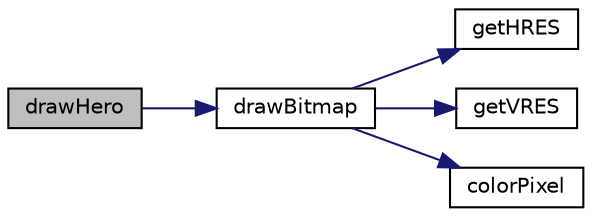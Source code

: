 digraph "drawHero"
{
  edge [fontname="Helvetica",fontsize="10",labelfontname="Helvetica",labelfontsize="10"];
  node [fontname="Helvetica",fontsize="10",shape=record];
  rankdir="LR";
  Node9 [label="drawHero",height=0.2,width=0.4,color="black", fillcolor="grey75", style="filled", fontcolor="black"];
  Node9 -> Node10 [color="midnightblue",fontsize="10",style="solid",fontname="Helvetica"];
  Node10 [label="drawBitmap",height=0.2,width=0.4,color="black", fillcolor="white", style="filled",URL="$video__gr_8c.html#a6652acd82369d03df807a689437efc1b"];
  Node10 -> Node11 [color="midnightblue",fontsize="10",style="solid",fontname="Helvetica"];
  Node11 [label="getHRES",height=0.2,width=0.4,color="black", fillcolor="white", style="filled",URL="$group__video__gr.html#ga62a06f3a0dc2bfe74941b60f3f0e4294"];
  Node10 -> Node12 [color="midnightblue",fontsize="10",style="solid",fontname="Helvetica"];
  Node12 [label="getVRES",height=0.2,width=0.4,color="black", fillcolor="white", style="filled",URL="$group__video__gr.html#ga200a747d2cbe6ff688b650fa5972dcec"];
  Node10 -> Node13 [color="midnightblue",fontsize="10",style="solid",fontname="Helvetica"];
  Node13 [label="colorPixel",height=0.2,width=0.4,color="black", fillcolor="white", style="filled",URL="$group__video__gr.html#ga14840e6cba314a5c6122c1ddde7261f2"];
}
